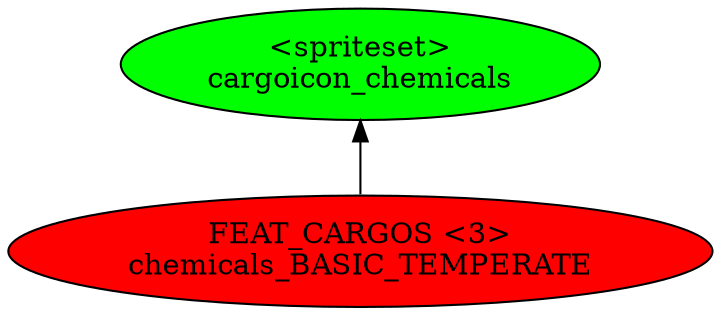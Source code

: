 digraph {
rankdir="BT"
cargoicon_chemicals [fillcolor=green style="filled" label="<spriteset>\ncargoicon_chemicals"]
chemicals_BASIC_TEMPERATE [fillcolor=red style="filled" label="FEAT_CARGOS <3>\nchemicals_BASIC_TEMPERATE"]
chemicals_BASIC_TEMPERATE->cargoicon_chemicals
}
